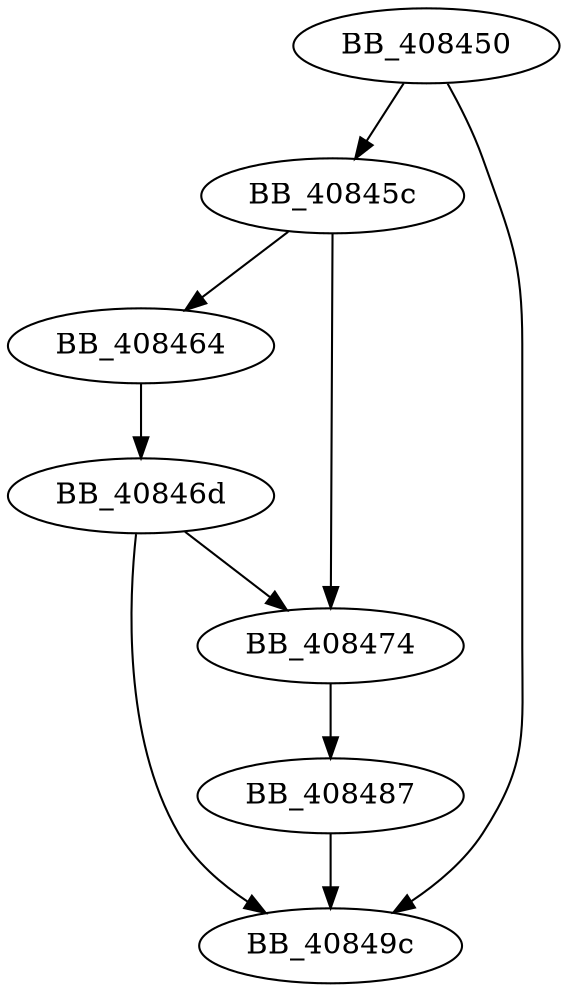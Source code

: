 DiGraph sub_408450{
BB_408450->BB_40845c
BB_408450->BB_40849c
BB_40845c->BB_408464
BB_40845c->BB_408474
BB_408464->BB_40846d
BB_40846d->BB_408474
BB_40846d->BB_40849c
BB_408474->BB_408487
BB_408487->BB_40849c
}
